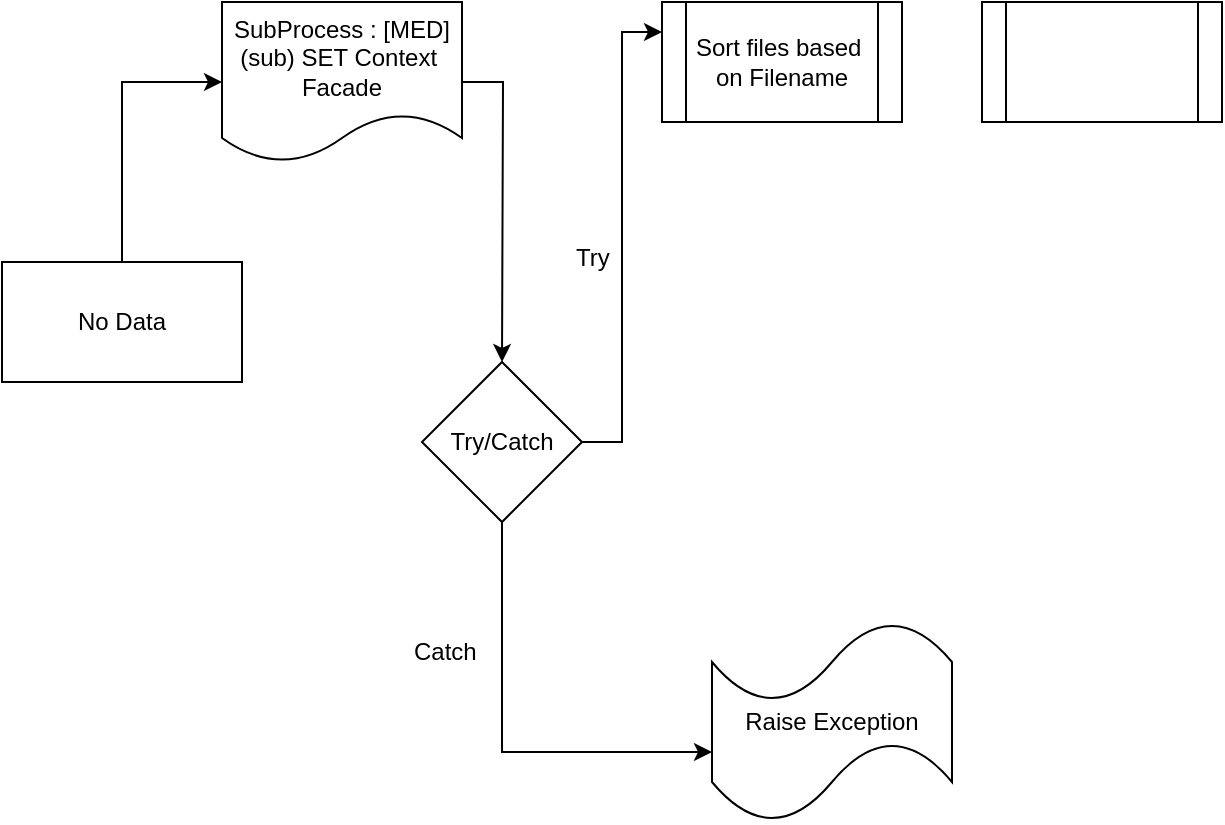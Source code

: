 <mxfile version="10.4.2" type="github"><diagram id="wmNG7bchvH79Z6tZhzsz" name="Page-1"><mxGraphModel dx="914" dy="584" grid="1" gridSize="10" guides="1" tooltips="1" connect="1" arrows="1" fold="1" page="1" pageScale="1" pageWidth="850" pageHeight="1100" math="0" shadow="0"><root><mxCell id="0"/><mxCell id="1" parent="0"/><mxCell id="oeXn1dZreXxxb_3zCH13-7" style="edgeStyle=orthogonalEdgeStyle;rounded=0;orthogonalLoop=1;jettySize=auto;html=1;entryX=0;entryY=0.5;entryDx=0;entryDy=0;" edge="1" parent="1" source="oeXn1dZreXxxb_3zCH13-1" target="oeXn1dZreXxxb_3zCH13-2"><mxGeometry relative="1" as="geometry"/></mxCell><mxCell id="oeXn1dZreXxxb_3zCH13-1" value="No Data" style="rounded=0;whiteSpace=wrap;html=1;" vertex="1" parent="1"><mxGeometry x="70" y="250" width="120" height="60" as="geometry"/></mxCell><mxCell id="oeXn1dZreXxxb_3zCH13-8" style="edgeStyle=orthogonalEdgeStyle;rounded=0;orthogonalLoop=1;jettySize=auto;html=1;" edge="1" parent="1" source="oeXn1dZreXxxb_3zCH13-2"><mxGeometry relative="1" as="geometry"><mxPoint x="320" y="300" as="targetPoint"/></mxGeometry></mxCell><mxCell id="oeXn1dZreXxxb_3zCH13-2" value="SubProcess : [MED]&lt;br&gt;(sub) SET Context&amp;nbsp;&lt;br&gt;Facade&lt;br&gt;" style="shape=document;whiteSpace=wrap;html=1;boundedLbl=1;" vertex="1" parent="1"><mxGeometry x="180" y="120" width="120" height="80" as="geometry"/></mxCell><mxCell id="oeXn1dZreXxxb_3zCH13-11" style="edgeStyle=orthogonalEdgeStyle;rounded=0;orthogonalLoop=1;jettySize=auto;html=1;entryX=0;entryY=0.25;entryDx=0;entryDy=0;" edge="1" parent="1" source="oeXn1dZreXxxb_3zCH13-3" target="oeXn1dZreXxxb_3zCH13-4"><mxGeometry relative="1" as="geometry"/></mxCell><mxCell id="oeXn1dZreXxxb_3zCH13-14" style="edgeStyle=orthogonalEdgeStyle;rounded=0;orthogonalLoop=1;jettySize=auto;html=1;entryX=0;entryY=0.65;entryDx=0;entryDy=0;entryPerimeter=0;" edge="1" parent="1" source="oeXn1dZreXxxb_3zCH13-3" target="oeXn1dZreXxxb_3zCH13-13"><mxGeometry relative="1" as="geometry"><Array as="points"><mxPoint x="320" y="495"/></Array></mxGeometry></mxCell><mxCell id="oeXn1dZreXxxb_3zCH13-3" value="Try/Catch" style="rhombus;whiteSpace=wrap;html=1;" vertex="1" parent="1"><mxGeometry x="280" y="300" width="80" height="80" as="geometry"/></mxCell><mxCell id="oeXn1dZreXxxb_3zCH13-4" value="Sort files based&amp;nbsp;&lt;br&gt;on Filename&lt;br&gt;" style="shape=process;whiteSpace=wrap;html=1;backgroundOutline=1;" vertex="1" parent="1"><mxGeometry x="400" y="120" width="120" height="60" as="geometry"/></mxCell><mxCell id="oeXn1dZreXxxb_3zCH13-12" value="Try" style="text;html=1;resizable=0;points=[];autosize=1;align=left;verticalAlign=top;spacingTop=-4;" vertex="1" parent="1"><mxGeometry x="355" y="238" width="30" height="20" as="geometry"/></mxCell><mxCell id="oeXn1dZreXxxb_3zCH13-13" value="Raise Exception" style="shape=tape;whiteSpace=wrap;html=1;" vertex="1" parent="1"><mxGeometry x="425" y="430" width="120" height="100" as="geometry"/></mxCell><mxCell id="oeXn1dZreXxxb_3zCH13-15" value="Catch" style="text;html=1;resizable=0;points=[];autosize=1;align=left;verticalAlign=top;spacingTop=-4;" vertex="1" parent="1"><mxGeometry x="274" y="435" width="50" height="20" as="geometry"/></mxCell><mxCell id="oeXn1dZreXxxb_3zCH13-16" value="" style="shape=process;whiteSpace=wrap;html=1;backgroundOutline=1;" vertex="1" parent="1"><mxGeometry x="560" y="120" width="120" height="60" as="geometry"/></mxCell></root></mxGraphModel></diagram></mxfile>